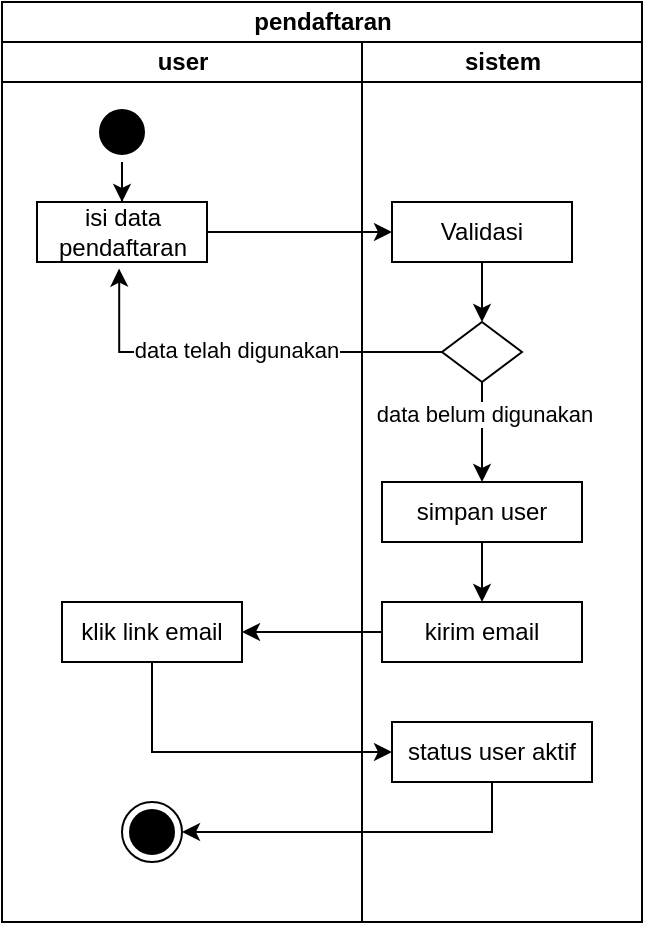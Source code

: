 <mxfile version="22.1.2" type="device">
  <diagram name="Page-1" id="NIJPx1vhkYoo33Z6b43j">
    <mxGraphModel dx="1034" dy="612" grid="1" gridSize="10" guides="1" tooltips="1" connect="1" arrows="1" fold="1" page="1" pageScale="1" pageWidth="850" pageHeight="1100" math="0" shadow="0">
      <root>
        <mxCell id="0" />
        <mxCell id="1" parent="0" />
        <mxCell id="qCOZ_yeCnDwCxc9bYQBy-1" value="pendaftaran" style="swimlane;childLayout=stackLayout;resizeParent=1;resizeParentMax=0;startSize=20;html=1;" parent="1" vertex="1">
          <mxGeometry x="40" y="50" width="320" height="460" as="geometry" />
        </mxCell>
        <mxCell id="qCOZ_yeCnDwCxc9bYQBy-2" value="user" style="swimlane;startSize=20;html=1;" parent="qCOZ_yeCnDwCxc9bYQBy-1" vertex="1">
          <mxGeometry y="20" width="180" height="440" as="geometry" />
        </mxCell>
        <mxCell id="FDIaAVaWm-RqUnZXUbjy-1" style="edgeStyle=orthogonalEdgeStyle;rounded=0;orthogonalLoop=1;jettySize=auto;html=1;exitX=0.5;exitY=1;exitDx=0;exitDy=0;entryX=0.5;entryY=0;entryDx=0;entryDy=0;" parent="qCOZ_yeCnDwCxc9bYQBy-2" source="qCOZ_yeCnDwCxc9bYQBy-6" target="qCOZ_yeCnDwCxc9bYQBy-8" edge="1">
          <mxGeometry relative="1" as="geometry" />
        </mxCell>
        <mxCell id="qCOZ_yeCnDwCxc9bYQBy-6" value="" style="ellipse;html=1;shape=startState;strokeColor=#000000;fillColor=#000000;" parent="qCOZ_yeCnDwCxc9bYQBy-2" vertex="1">
          <mxGeometry x="45.0" y="30" width="30" height="30" as="geometry" />
        </mxCell>
        <mxCell id="qCOZ_yeCnDwCxc9bYQBy-7" value="" style="edgeStyle=orthogonalEdgeStyle;html=1;verticalAlign=bottom;endArrow=open;endSize=8;rounded=0;strokeColor=#000000;" parent="qCOZ_yeCnDwCxc9bYQBy-2" source="qCOZ_yeCnDwCxc9bYQBy-6" edge="1">
          <mxGeometry relative="1" as="geometry">
            <mxPoint x="60.0" y="100" as="targetPoint" />
          </mxGeometry>
        </mxCell>
        <mxCell id="qCOZ_yeCnDwCxc9bYQBy-8" value="isi data pendaftaran" style="html=1;whiteSpace=wrap;" parent="qCOZ_yeCnDwCxc9bYQBy-2" vertex="1">
          <mxGeometry x="17.5" y="80" width="85" height="30" as="geometry" />
        </mxCell>
        <mxCell id="qCOZ_yeCnDwCxc9bYQBy-68" value="" style="ellipse;html=1;shape=endState;fillColor=#000000;strokeColor=#000000;" parent="qCOZ_yeCnDwCxc9bYQBy-2" vertex="1">
          <mxGeometry x="60.0" y="380" width="30" height="30" as="geometry" />
        </mxCell>
        <mxCell id="JcFrldRu9Nht6uUURqKT-2" value="klik link email" style="html=1;whiteSpace=wrap;" parent="qCOZ_yeCnDwCxc9bYQBy-2" vertex="1">
          <mxGeometry x="30" y="280" width="90" height="30" as="geometry" />
        </mxCell>
        <mxCell id="qCOZ_yeCnDwCxc9bYQBy-16" style="edgeStyle=orthogonalEdgeStyle;rounded=0;orthogonalLoop=1;jettySize=auto;html=1;exitX=0;exitY=0.5;exitDx=0;exitDy=0;entryX=0.483;entryY=1.11;entryDx=0;entryDy=0;entryPerimeter=0;" parent="qCOZ_yeCnDwCxc9bYQBy-1" source="qCOZ_yeCnDwCxc9bYQBy-14" target="qCOZ_yeCnDwCxc9bYQBy-8" edge="1">
          <mxGeometry relative="1" as="geometry" />
        </mxCell>
        <mxCell id="qCOZ_yeCnDwCxc9bYQBy-18" value="data telah digunakan" style="edgeLabel;html=1;align=center;verticalAlign=middle;resizable=0;points=[];" parent="qCOZ_yeCnDwCxc9bYQBy-16" vertex="1" connectable="0">
          <mxGeometry x="0.018" y="-1" relative="1" as="geometry">
            <mxPoint as="offset" />
          </mxGeometry>
        </mxCell>
        <mxCell id="qCOZ_yeCnDwCxc9bYQBy-71" style="edgeStyle=orthogonalEdgeStyle;rounded=0;orthogonalLoop=1;jettySize=auto;html=1;exitX=1;exitY=0.5;exitDx=0;exitDy=0;entryX=0;entryY=0.5;entryDx=0;entryDy=0;" parent="qCOZ_yeCnDwCxc9bYQBy-1" source="qCOZ_yeCnDwCxc9bYQBy-8" target="qCOZ_yeCnDwCxc9bYQBy-13" edge="1">
          <mxGeometry relative="1" as="geometry">
            <mxPoint x="130.0" y="135.19" as="targetPoint" />
          </mxGeometry>
        </mxCell>
        <mxCell id="IHMoNlKT8a33Xt2Q9LKc-3" style="edgeStyle=orthogonalEdgeStyle;rounded=0;orthogonalLoop=1;jettySize=auto;html=1;exitX=0;exitY=0.5;exitDx=0;exitDy=0;entryX=1;entryY=0.5;entryDx=0;entryDy=0;" parent="qCOZ_yeCnDwCxc9bYQBy-1" source="qCOZ_yeCnDwCxc9bYQBy-36" target="JcFrldRu9Nht6uUURqKT-2" edge="1">
          <mxGeometry relative="1" as="geometry" />
        </mxCell>
        <mxCell id="qCOZ_yeCnDwCxc9bYQBy-3" value="sistem" style="swimlane;startSize=20;html=1;" parent="qCOZ_yeCnDwCxc9bYQBy-1" vertex="1">
          <mxGeometry x="180" y="20" width="140" height="440" as="geometry" />
        </mxCell>
        <mxCell id="qCOZ_yeCnDwCxc9bYQBy-15" style="edgeStyle=orthogonalEdgeStyle;rounded=0;orthogonalLoop=1;jettySize=auto;html=1;exitX=0.5;exitY=1;exitDx=0;exitDy=0;entryX=0.5;entryY=0;entryDx=0;entryDy=0;" parent="qCOZ_yeCnDwCxc9bYQBy-3" source="qCOZ_yeCnDwCxc9bYQBy-13" target="qCOZ_yeCnDwCxc9bYQBy-14" edge="1">
          <mxGeometry relative="1" as="geometry" />
        </mxCell>
        <mxCell id="qCOZ_yeCnDwCxc9bYQBy-13" value="Validasi" style="html=1;whiteSpace=wrap;" parent="qCOZ_yeCnDwCxc9bYQBy-3" vertex="1">
          <mxGeometry x="15" y="80" width="90" height="30" as="geometry" />
        </mxCell>
        <mxCell id="IHMoNlKT8a33Xt2Q9LKc-5" style="edgeStyle=orthogonalEdgeStyle;rounded=0;orthogonalLoop=1;jettySize=auto;html=1;exitX=0.5;exitY=1;exitDx=0;exitDy=0;entryX=0.5;entryY=0;entryDx=0;entryDy=0;" parent="qCOZ_yeCnDwCxc9bYQBy-3" source="qCOZ_yeCnDwCxc9bYQBy-14" target="IHMoNlKT8a33Xt2Q9LKc-1" edge="1">
          <mxGeometry relative="1" as="geometry" />
        </mxCell>
        <mxCell id="IHMoNlKT8a33Xt2Q9LKc-6" value="data belum digunakan" style="edgeLabel;html=1;align=center;verticalAlign=middle;resizable=0;points=[];" parent="IHMoNlKT8a33Xt2Q9LKc-5" vertex="1" connectable="0">
          <mxGeometry x="-0.371" y="1" relative="1" as="geometry">
            <mxPoint as="offset" />
          </mxGeometry>
        </mxCell>
        <mxCell id="qCOZ_yeCnDwCxc9bYQBy-14" value="" style="rhombus;whiteSpace=wrap;html=1;" parent="qCOZ_yeCnDwCxc9bYQBy-3" vertex="1">
          <mxGeometry x="40" y="140" width="40" height="30" as="geometry" />
        </mxCell>
        <mxCell id="qCOZ_yeCnDwCxc9bYQBy-36" value="kirim email" style="html=1;whiteSpace=wrap;" parent="qCOZ_yeCnDwCxc9bYQBy-3" vertex="1">
          <mxGeometry x="10" y="280" width="100" height="30" as="geometry" />
        </mxCell>
        <mxCell id="IHMoNlKT8a33Xt2Q9LKc-4" style="edgeStyle=orthogonalEdgeStyle;rounded=0;orthogonalLoop=1;jettySize=auto;html=1;exitX=0.5;exitY=1;exitDx=0;exitDy=0;entryX=0.5;entryY=0;entryDx=0;entryDy=0;" parent="qCOZ_yeCnDwCxc9bYQBy-3" source="IHMoNlKT8a33Xt2Q9LKc-1" target="qCOZ_yeCnDwCxc9bYQBy-36" edge="1">
          <mxGeometry relative="1" as="geometry" />
        </mxCell>
        <mxCell id="IHMoNlKT8a33Xt2Q9LKc-1" value="simpan user" style="html=1;whiteSpace=wrap;" parent="qCOZ_yeCnDwCxc9bYQBy-3" vertex="1">
          <mxGeometry x="10" y="220" width="100" height="30" as="geometry" />
        </mxCell>
        <mxCell id="zlvf4XxJ5X-Med9V5H2P-4" value="status user aktif" style="html=1;whiteSpace=wrap;" parent="qCOZ_yeCnDwCxc9bYQBy-3" vertex="1">
          <mxGeometry x="15" y="340" width="100" height="30" as="geometry" />
        </mxCell>
        <mxCell id="IHMoNlKT8a33Xt2Q9LKc-15" style="edgeStyle=orthogonalEdgeStyle;rounded=0;orthogonalLoop=1;jettySize=auto;html=1;exitX=0.5;exitY=1;exitDx=0;exitDy=0;entryX=0;entryY=0.5;entryDx=0;entryDy=0;" parent="qCOZ_yeCnDwCxc9bYQBy-1" source="JcFrldRu9Nht6uUURqKT-2" target="zlvf4XxJ5X-Med9V5H2P-4" edge="1">
          <mxGeometry relative="1" as="geometry">
            <mxPoint x="105.0" y="390" as="targetPoint" />
          </mxGeometry>
        </mxCell>
        <mxCell id="zlvf4XxJ5X-Med9V5H2P-6" style="edgeStyle=orthogonalEdgeStyle;rounded=0;orthogonalLoop=1;jettySize=auto;html=1;exitX=0.5;exitY=1;exitDx=0;exitDy=0;entryX=1;entryY=0.5;entryDx=0;entryDy=0;" parent="qCOZ_yeCnDwCxc9bYQBy-1" source="zlvf4XxJ5X-Med9V5H2P-4" target="qCOZ_yeCnDwCxc9bYQBy-68" edge="1">
          <mxGeometry relative="1" as="geometry" />
        </mxCell>
      </root>
    </mxGraphModel>
  </diagram>
</mxfile>
